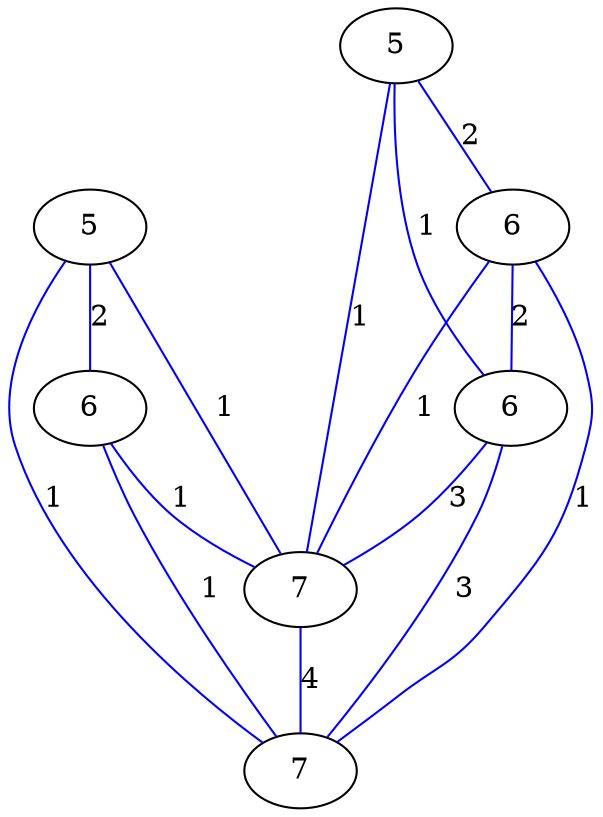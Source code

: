 graph G {
	0 [label="5"];
	1 [label="5"];
	2 [label="6"];
	3 [label="6"];
	4 [label="6"];
	5 [label="7"];
	6 [label="7"];
	0 -- 4 [label="2", color=blue];
	0 -- 5 [label="1", color=blue];
	0 -- 6 [label="1", color=blue];
	1 -- 2 [label="2", color=blue];
	1 -- 3 [label="1", color=blue];
	1 -- 5 [label="1", color=blue];
	2 -- 3 [label="2", color=blue];
	2 -- 5 [label="1", color=blue];
	2 -- 6 [label="1", color=blue];
	3 -- 5 [label="3", color=blue];
	3 -- 6 [label="3", color=blue];
	4 -- 5 [label="1", color=blue];
	4 -- 6 [label="1", color=blue];
	5 -- 6 [label="4", color=blue];
}